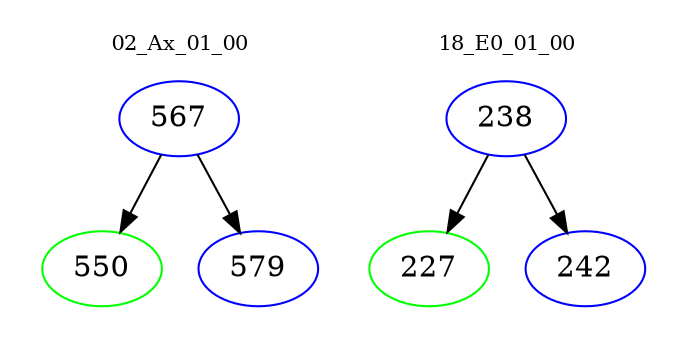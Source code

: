 digraph{
subgraph cluster_0 {
color = white
label = "02_Ax_01_00";
fontsize=10;
T0_567 [label="567", color="blue"]
T0_567 -> T0_550 [color="black"]
T0_550 [label="550", color="green"]
T0_567 -> T0_579 [color="black"]
T0_579 [label="579", color="blue"]
}
subgraph cluster_1 {
color = white
label = "18_E0_01_00";
fontsize=10;
T1_238 [label="238", color="blue"]
T1_238 -> T1_227 [color="black"]
T1_227 [label="227", color="green"]
T1_238 -> T1_242 [color="black"]
T1_242 [label="242", color="blue"]
}
}
